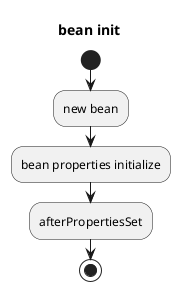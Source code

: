 @startuml
title  bean init
start
:new bean;
:bean properties initialize;
:afterPropertiesSet;
stop
@enduml